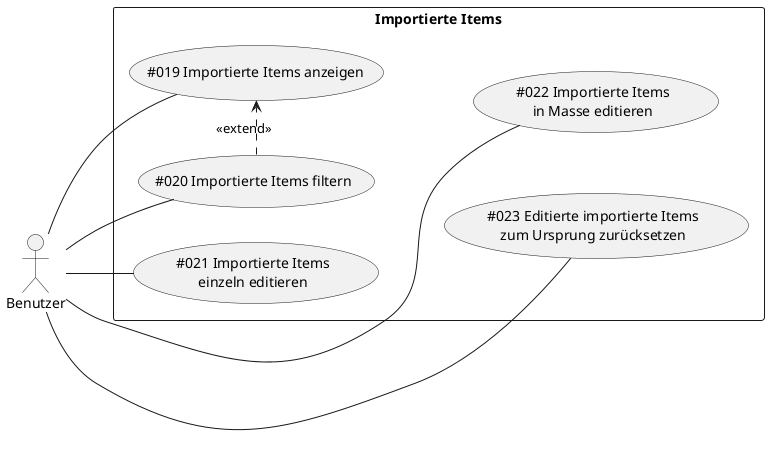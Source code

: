 @startuml
left to right direction

actor Benutzer as Actor1

rectangle "Importierte Items" {
    (#019 Importierte Items anzeigen) as (UC19)
    (#020 Importierte Items filtern) as (UC20)
    (#021 Importierte Items\neinzeln editieren) as (UC21)
    (#022 Importierte Items\nin Masse editieren) as (UC22)
    (#023 Editierte importierte Items\nzum Ursprung zurücksetzen) as (UC23)
}

Actor1 -- (UC19)
Actor1 -- (UC20)
Actor1 -- (UC21)
Actor1 - (UC22)
Actor1 -- (UC23)

(UC20) .> (UC19) : <<extend>>

(UC19) -[hidden]- (UC22)
(UC20) -[hidden]- (UC23)

@enduml